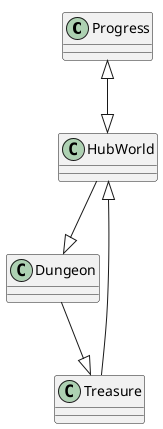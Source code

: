 @startuml
'https://plantuml.com/class-diagram
!pragma layout smetana
Progress <|---|> HubWorld
HubWorld ---|> Dungeon
Dungeon ---|> Treasure
Treasure ---|> HubWorld

@enduml